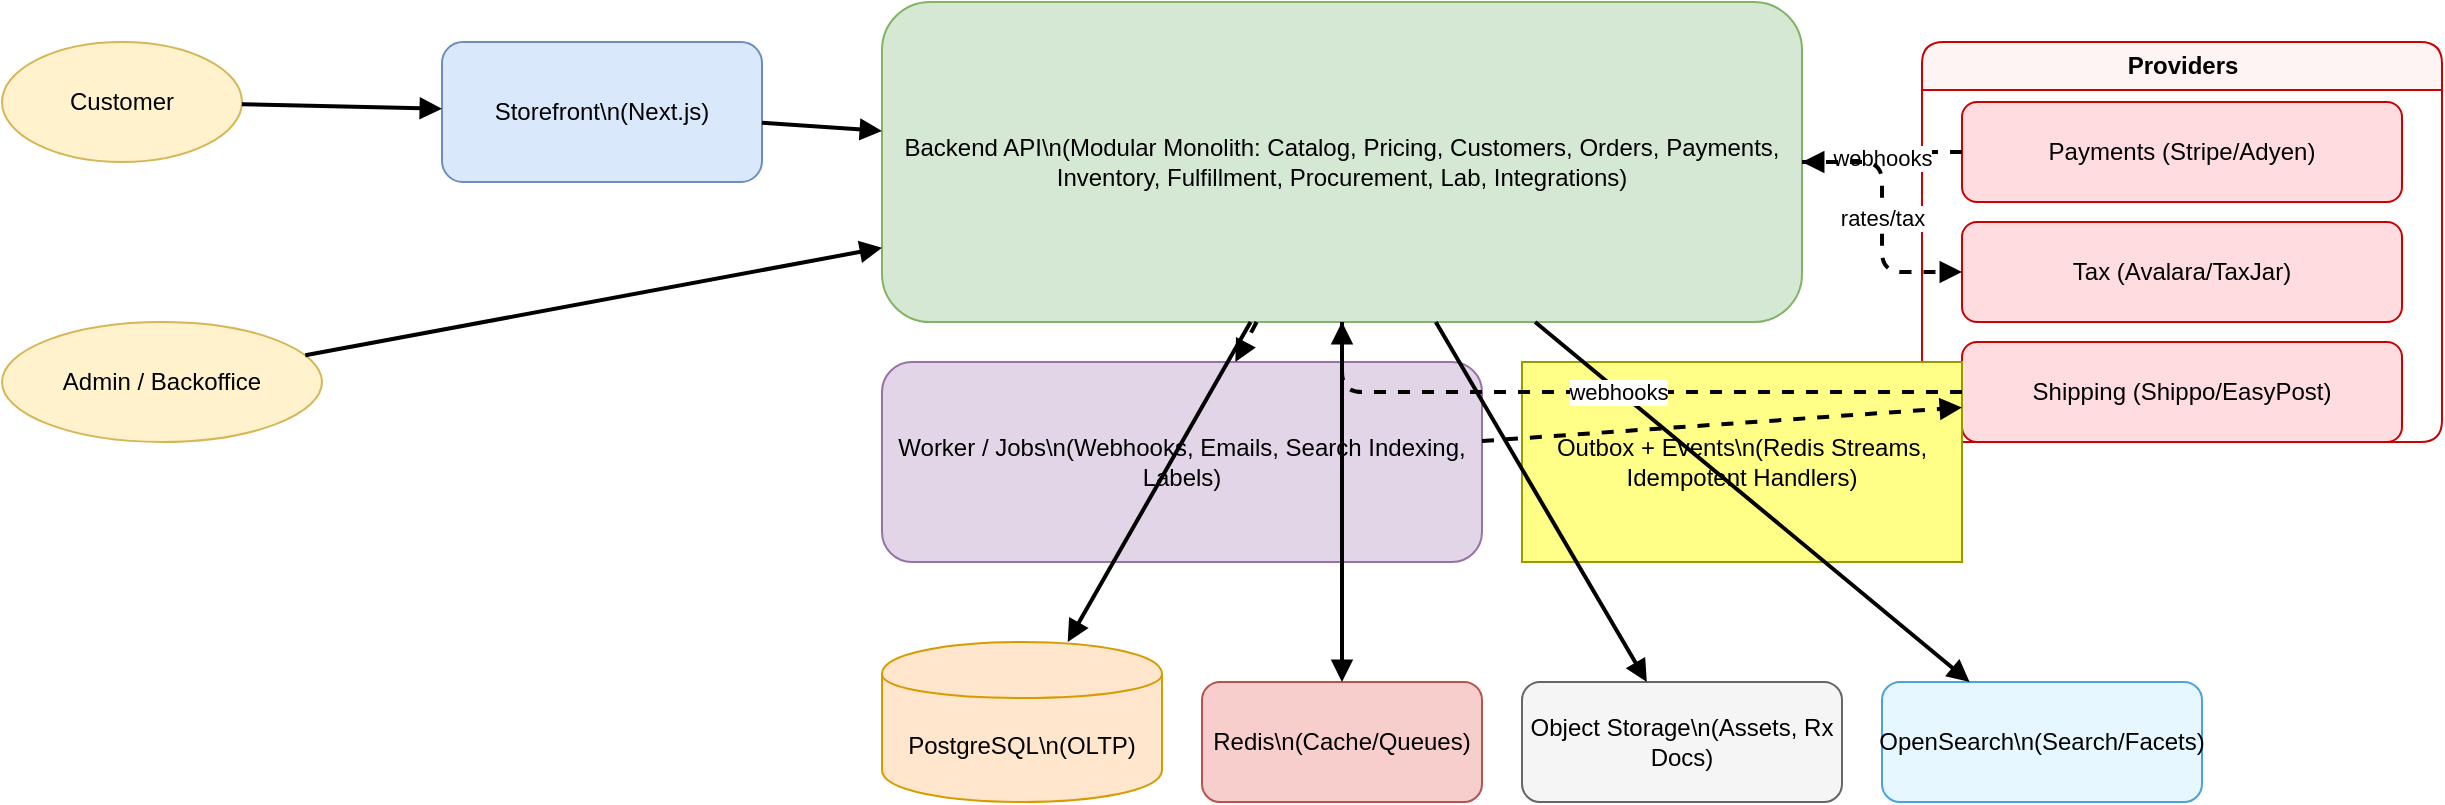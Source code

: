 <mxfile version="22.0.8">
  <diagram id="optical-architecture" name="Architecture">
    <mxGraphModel dx="1434" dy="818" grid="1" gridSize="10" guides="1" tooltips="1" connect="1" arrows="1" fold="1" page="1" pageScale="1" pageWidth="1920" pageHeight="1080" math="0" shadow="0">
      <root>
        <mxCell id="0"/>
        <mxCell id="1" parent="0"/>

        <!-- Actors -->
        <mxCell id="cust" value="Customer" style="ellipse;whiteSpace=wrap;html=1;fillColor=#fff2cc;strokeColor=#d6b656;" vertex="1" parent="1">
          <mxGeometry x="80" y="120" width="120" height="60" as="geometry"/>
        </mxCell>
        <mxCell id="admin" value="Admin / Backoffice" style="ellipse;whiteSpace=wrap;html=1;fillColor=#fff2cc;strokeColor=#d6b656;" vertex="1" parent="1">
          <mxGeometry x="80" y="260" width="160" height="60" as="geometry"/>
        </mxCell>

        <!-- Frontend -->
        <mxCell id="storefront" value="Storefront\n(Next.js)" style="rounded=1;whiteSpace=wrap;html=1;fillColor=#dae8fc;strokeColor=#6c8ebf;" vertex="1" parent="1">
          <mxGeometry x="300" y="120" width="160" height="70" as="geometry"/>
        </mxCell>

        <!-- Backend API -->
        <mxCell id="api" value="Backend API\n(Modular Monolith: Catalog, Pricing, Customers, Orders, Payments, Inventory, Fulfillment, Procurement, Lab, Integrations)" style="rounded=1;whiteSpace=wrap;html=1;fillColor=#d5e8d4;strokeColor=#82b366;" vertex="1" parent="1">
          <mxGeometry x="520" y="100" width="460" height="160" as="geometry"/>
        </mxCell>

        <!-- Worker -->
        <mxCell id="worker" value="Worker / Jobs\n(Webhooks, Emails, Search Indexing, Labels)" style="rounded=1;whiteSpace=wrap;html=1;fillColor=#e1d5e7;strokeColor=#9673a6;" vertex="1" parent="1">
          <mxGeometry x="520" y="280" width="300" height="100" as="geometry"/>
        </mxCell>

        <!-- Data Stores -->
        <mxCell id="pg" value="PostgreSQL\n(OLTP)" style="shape=cylinder;whiteSpace=wrap;html=1;boundedLbl=1;fillColor=#ffe6cc;strokeColor=#d79b00;" vertex="1" parent="1">
          <mxGeometry x="520" y="420" width="140" height="80" as="geometry"/>
        </mxCell>
        <mxCell id="redis" value="Redis\n(Cache/Queues)" style="rounded=1;whiteSpace=wrap;html=1;fillColor=#f8cecc;strokeColor=#b85450;" vertex="1" parent="1">
          <mxGeometry x="680" y="440" width="140" height="60" as="geometry"/>
        </mxCell>
        <mxCell id="obj" value="Object Storage\n(Assets, Rx Docs)" style="rounded=1;whiteSpace=wrap;html=1;fillColor=#f5f5f5;strokeColor=#666666;" vertex="1" parent="1">
          <mxGeometry x="840" y="440" width="160" height="60" as="geometry"/>
        </mxCell>
        <mxCell id="search" value="OpenSearch\n(Search/Facets)" style="rounded=1;whiteSpace=wrap;html=1;fillColor=#e6f7ff;strokeColor=#4aa3df;" vertex="1" parent="1">
          <mxGeometry x="1020" y="440" width="160" height="60" as="geometry"/>
        </mxCell>

        <!-- Providers Group -->
        <mxCell id="providers" value="Providers" style="swimlane;childLayout=stackLayout;horizontal=1;startSize=24;rounded=1;html=1;fillColor=#fff4f4;strokeColor=#cc0000;" vertex="1" parent="1">
          <mxGeometry x="1040" y="120" width="260" height="200" as="geometry"/>
        </mxCell>
        <mxCell id="pay" value="Payments (Stripe/Adyen)" style="rounded=1;whiteSpace=wrap;html=1;fillColor=#ffdce0;strokeColor=#cc0000;" vertex="1" parent="providers">
          <mxGeometry x="20" y="30" width="220" height="50" as="geometry"/>
        </mxCell>
        <mxCell id="tax" value="Tax (Avalara/TaxJar)" style="rounded=1;whiteSpace=wrap;html=1;fillColor=#ffdce0;strokeColor=#cc0000;" vertex="1" parent="providers">
          <mxGeometry x="20" y="90" width="220" height="50" as="geometry"/>
        </mxCell>
        <mxCell id="ship" value="Shipping (Shippo/EasyPost)" style="rounded=1;whiteSpace=wrap;html=1;fillColor=#ffdce0;strokeColor=#cc0000;" vertex="1" parent="providers">
          <mxGeometry x="20" y="150" width="220" height="50" as="geometry"/>
        </mxCell>

        <!-- Event Bus / Outbox Note -->
        <mxCell id="outbox" value="Outbox + Events\n(Redis Streams, Idempotent Handlers)" style="note;whiteSpace=wrap;html=1;fillColor=#ffff88;strokeColor=#9a9a00;" vertex="1" parent="1">
          <mxGeometry x="840" y="280" width="220" height="100" as="geometry"/>
        </mxCell>

        <!-- Edges -->
        <mxCell id="e1" style="endArrow=block;html=1;strokeWidth=2;" edge="1" parent="1" source="cust" target="storefront">
          <mxGeometry relative="1" as="geometry"/>
        </mxCell>
        <mxCell id="e2" style="endArrow=block;html=1;strokeWidth=2;" edge="1" parent="1" source="storefront" target="api">
          <mxGeometry relative="1" as="geometry"/>
        </mxCell>
        <mxCell id="e3" style="endArrow=block;html=1;strokeWidth=2;" edge="1" parent="1" source="admin" target="api">
          <mxGeometry relative="1" as="geometry"/>
        </mxCell>

        <mxCell id="e4" style="endArrow=block;html=1;strokeWidth=2;" edge="1" parent="1" source="api" target="pg">
          <mxGeometry relative="1" as="geometry"/>
        </mxCell>
        <mxCell id="e5" style="endArrow=block;html=1;strokeWidth=2;" edge="1" parent="1" source="api" target="redis">
          <mxGeometry relative="1" as="geometry"/>
        </mxCell>
        <mxCell id="e6" style="endArrow=block;html=1;strokeWidth=2;" edge="1" parent="1" source="api" target="obj">
          <mxGeometry relative="1" as="geometry"/>
        </mxCell>
        <mxCell id="e7" style="endArrow=block;html=1;strokeWidth=2;" edge="1" parent="1" source="api" target="search">
          <mxGeometry relative="1" as="geometry"/>
        </mxCell>

        <mxCell id="e8" style="endArrow=block;html=1;dashed=1;strokeWidth=2;" edge="1" parent="1" source="api" target="worker">
          <mxGeometry relative="1" as="geometry"/>
        </mxCell>
        <mxCell id="e9" style="endArrow=block;html=1;dashed=1;strokeWidth=2;" edge="1" parent="1" source="worker" target="ship">
          <mxGeometry relative="1" as="geometry"/>
        </mxCell>

        <!-- Webhooks -->
        <mxCell id="e10" value="webhooks" style="endArrow=block;html=1;strokeWidth=2;dashed=1;edgeStyle=orthogonalEdgeStyle;" edge="1" parent="1" source="pay" target="api">
          <mxGeometry relative="1" as="geometry"/>
        </mxCell>
        <mxCell id="e11" value="webhooks" style="endArrow=block;html=1;strokeWidth=2;dashed=1;edgeStyle=orthogonalEdgeStyle;" edge="1" parent="1" source="ship" target="api">
          <mxGeometry relative="1" as="geometry"/>
        </mxCell>
        <mxCell id="e12" value="rates/tax" style="endArrow=block;html=1;strokeWidth=2;dashed=1;edgeStyle=orthogonalEdgeStyle;" edge="1" parent="1" source="api" target="tax">
          <mxGeometry relative="1" as="geometry"/>
        </mxCell>

      </root>
    </mxGraphModel>
  </diagram>
</mxfile>

